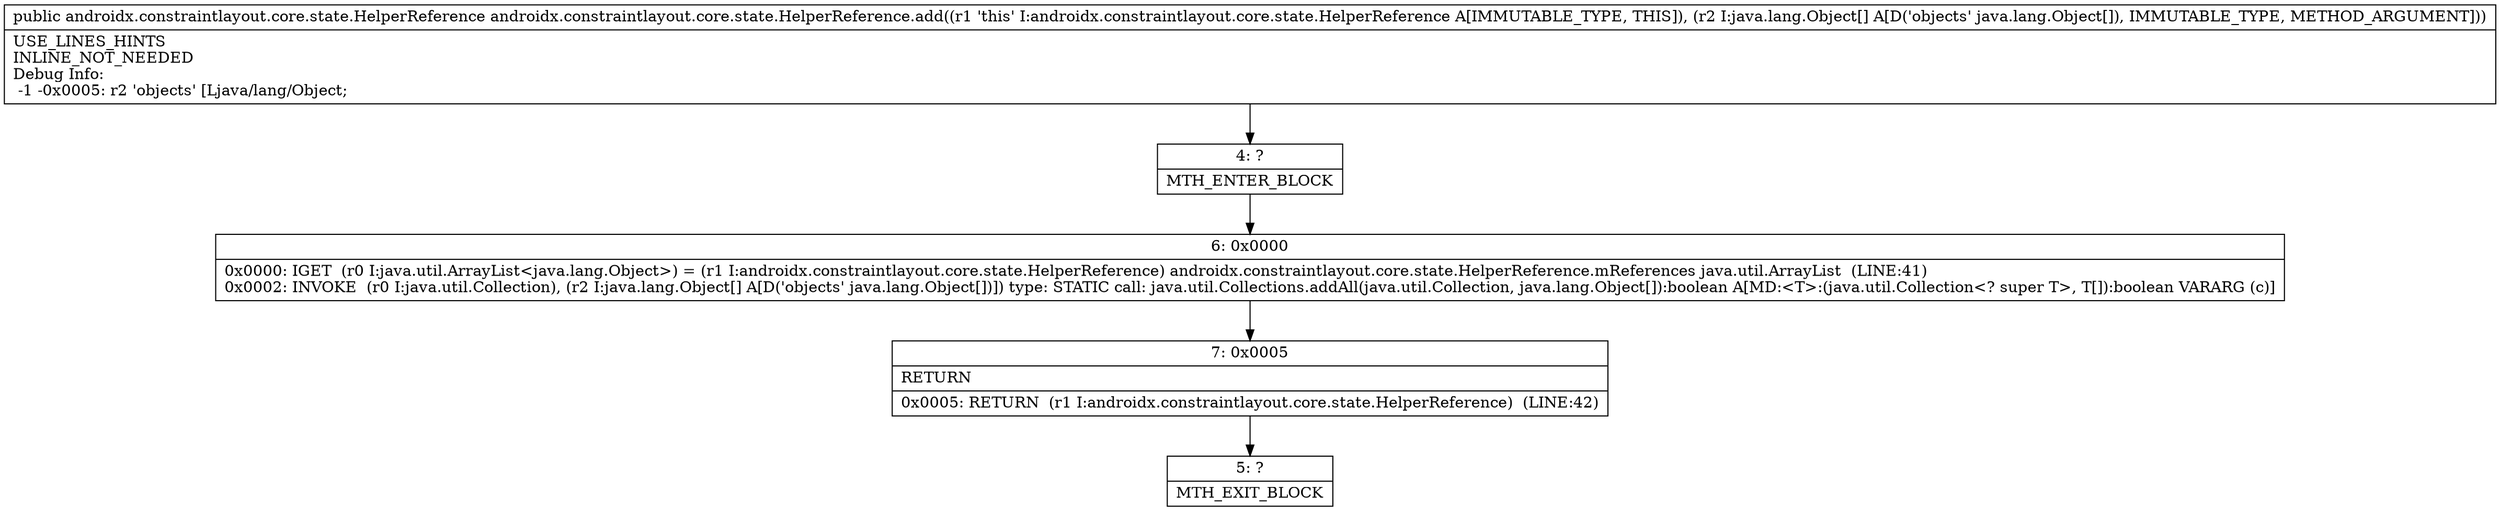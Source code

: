 digraph "CFG forandroidx.constraintlayout.core.state.HelperReference.add([Ljava\/lang\/Object;)Landroidx\/constraintlayout\/core\/state\/HelperReference;" {
Node_4 [shape=record,label="{4\:\ ?|MTH_ENTER_BLOCK\l}"];
Node_6 [shape=record,label="{6\:\ 0x0000|0x0000: IGET  (r0 I:java.util.ArrayList\<java.lang.Object\>) = (r1 I:androidx.constraintlayout.core.state.HelperReference) androidx.constraintlayout.core.state.HelperReference.mReferences java.util.ArrayList  (LINE:41)\l0x0002: INVOKE  (r0 I:java.util.Collection), (r2 I:java.lang.Object[] A[D('objects' java.lang.Object[])]) type: STATIC call: java.util.Collections.addAll(java.util.Collection, java.lang.Object[]):boolean A[MD:\<T\>:(java.util.Collection\<? super T\>, T[]):boolean VARARG (c)]\l}"];
Node_7 [shape=record,label="{7\:\ 0x0005|RETURN\l|0x0005: RETURN  (r1 I:androidx.constraintlayout.core.state.HelperReference)  (LINE:42)\l}"];
Node_5 [shape=record,label="{5\:\ ?|MTH_EXIT_BLOCK\l}"];
MethodNode[shape=record,label="{public androidx.constraintlayout.core.state.HelperReference androidx.constraintlayout.core.state.HelperReference.add((r1 'this' I:androidx.constraintlayout.core.state.HelperReference A[IMMUTABLE_TYPE, THIS]), (r2 I:java.lang.Object[] A[D('objects' java.lang.Object[]), IMMUTABLE_TYPE, METHOD_ARGUMENT]))  | USE_LINES_HINTS\lINLINE_NOT_NEEDED\lDebug Info:\l  \-1 \-0x0005: r2 'objects' [Ljava\/lang\/Object;\l}"];
MethodNode -> Node_4;Node_4 -> Node_6;
Node_6 -> Node_7;
Node_7 -> Node_5;
}

